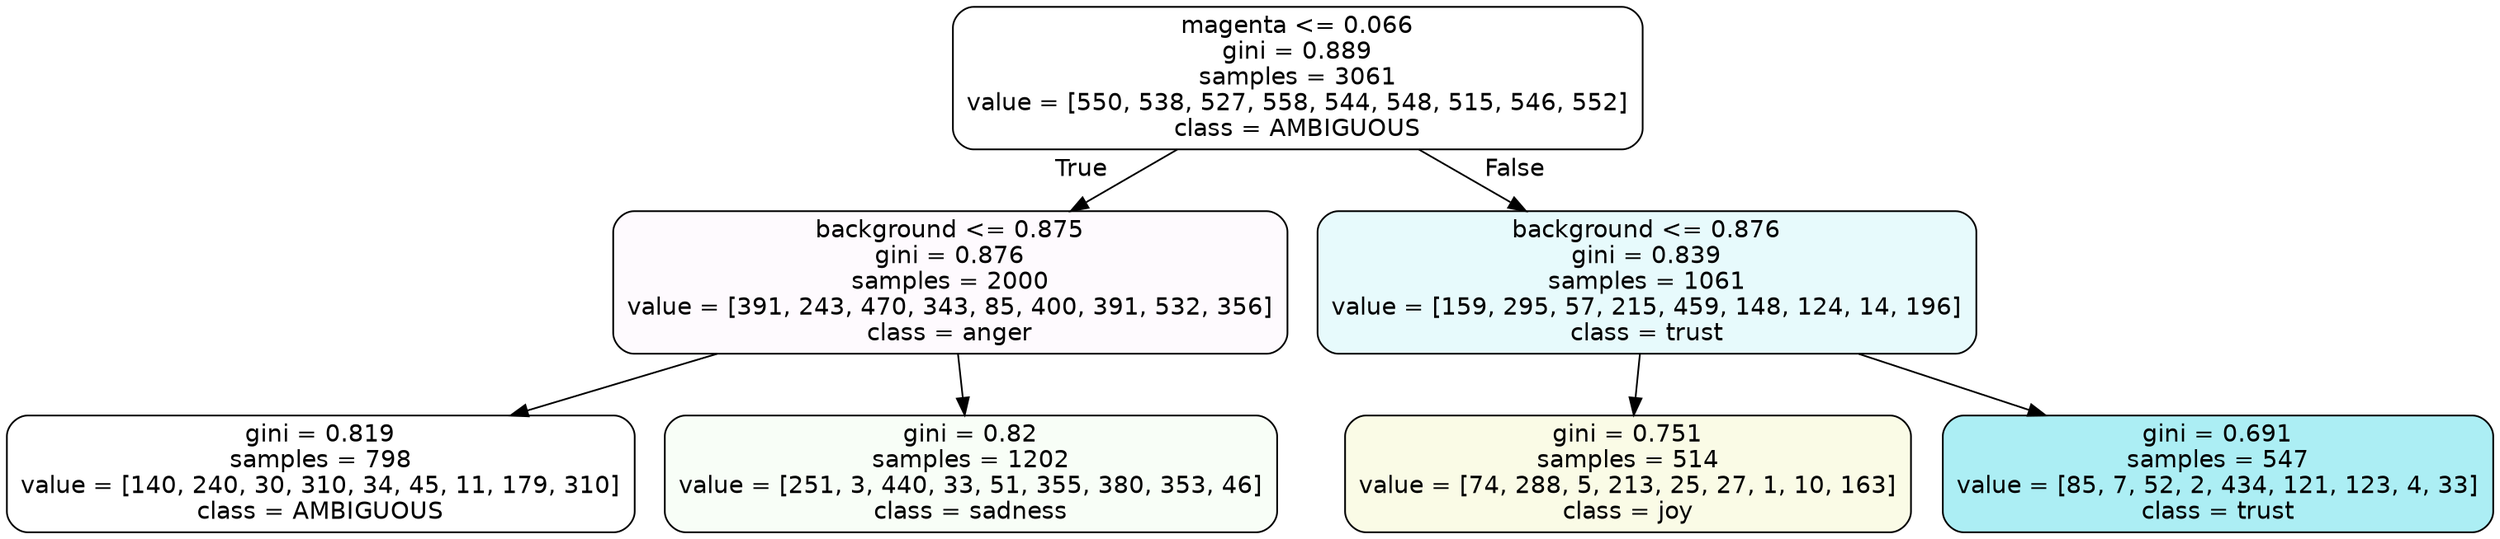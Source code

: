digraph Tree {
node [shape=box, style="filled, rounded", color="black", fontname=helvetica] ;
edge [fontname=helvetica] ;
0 [label="magenta <= 0.066\ngini = 0.889\nsamples = 3061\nvalue = [550, 538, 527, 558, 544, 548, 515, 546, 552]\nclass = AMBIGUOUS", fillcolor="#39e58100"] ;
1 [label="background <= 0.875\ngini = 0.876\nsamples = 2000\nvalue = [391, 243, 470, 343, 85, 400, 391, 532, 356]\nclass = anger", fillcolor="#e539d706"] ;
0 -> 1 [labeldistance=2.5, labelangle=45, headlabel="True"] ;
2 [label="gini = 0.819\nsamples = 798\nvalue = [140, 240, 30, 310, 34, 45, 11, 179, 310]\nclass = AMBIGUOUS", fillcolor="#39e58100"] ;
1 -> 2 ;
3 [label="gini = 0.82\nsamples = 1202\nvalue = [251, 3, 440, 33, 51, 355, 380, 353, 46]\nclass = sadness", fillcolor="#64e5390a"] ;
1 -> 3 ;
4 [label="background <= 0.876\ngini = 0.839\nsamples = 1061\nvalue = [159, 295, 57, 215, 459, 148, 124, 14, 196]\nclass = trust", fillcolor="#39d7e51e"] ;
0 -> 4 [labeldistance=2.5, labelangle=-45, headlabel="False"] ;
5 [label="gini = 0.751\nsamples = 514\nvalue = [74, 288, 5, 213, 25, 27, 1, 10, 163]\nclass = joy", fillcolor="#d7e53920"] ;
4 -> 5 ;
6 [label="gini = 0.691\nsamples = 547\nvalue = [85, 7, 52, 2, 434, 121, 123, 4, 33]\nclass = trust", fillcolor="#39d7e56b"] ;
4 -> 6 ;
}